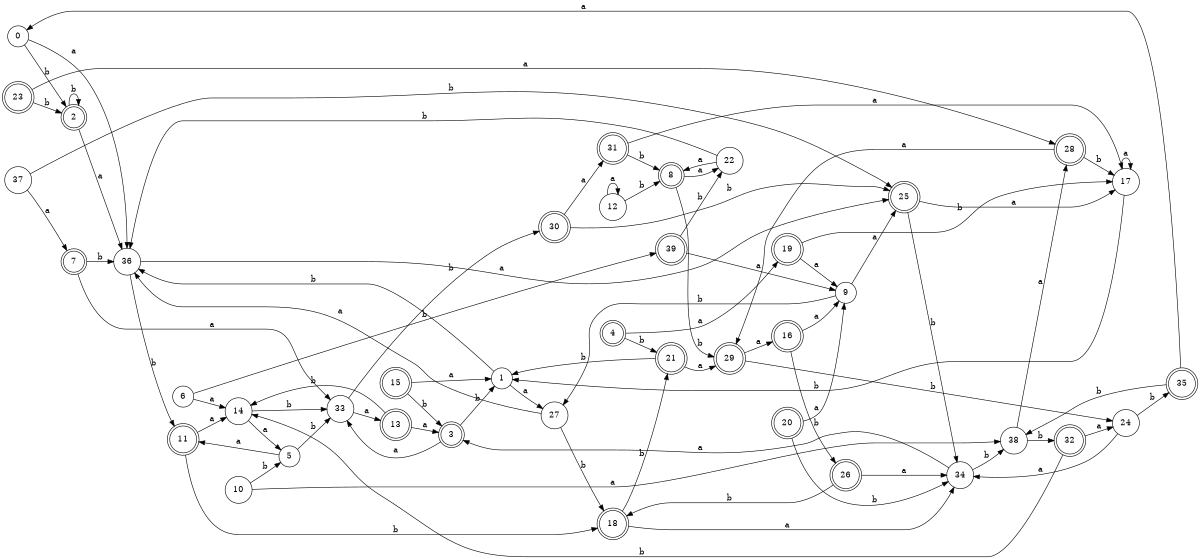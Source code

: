 digraph n32_1 {
__start0 [label="" shape="none"];

rankdir=LR;
size="8,5";

s0 [style="filled", color="black", fillcolor="white" shape="circle", label="0"];
s1 [style="filled", color="black", fillcolor="white" shape="circle", label="1"];
s2 [style="rounded,filled", color="black", fillcolor="white" shape="doublecircle", label="2"];
s3 [style="rounded,filled", color="black", fillcolor="white" shape="doublecircle", label="3"];
s4 [style="rounded,filled", color="black", fillcolor="white" shape="doublecircle", label="4"];
s5 [style="filled", color="black", fillcolor="white" shape="circle", label="5"];
s6 [style="filled", color="black", fillcolor="white" shape="circle", label="6"];
s7 [style="rounded,filled", color="black", fillcolor="white" shape="doublecircle", label="7"];
s8 [style="rounded,filled", color="black", fillcolor="white" shape="doublecircle", label="8"];
s9 [style="filled", color="black", fillcolor="white" shape="circle", label="9"];
s10 [style="filled", color="black", fillcolor="white" shape="circle", label="10"];
s11 [style="rounded,filled", color="black", fillcolor="white" shape="doublecircle", label="11"];
s12 [style="filled", color="black", fillcolor="white" shape="circle", label="12"];
s13 [style="rounded,filled", color="black", fillcolor="white" shape="doublecircle", label="13"];
s14 [style="filled", color="black", fillcolor="white" shape="circle", label="14"];
s15 [style="rounded,filled", color="black", fillcolor="white" shape="doublecircle", label="15"];
s16 [style="rounded,filled", color="black", fillcolor="white" shape="doublecircle", label="16"];
s17 [style="filled", color="black", fillcolor="white" shape="circle", label="17"];
s18 [style="rounded,filled", color="black", fillcolor="white" shape="doublecircle", label="18"];
s19 [style="rounded,filled", color="black", fillcolor="white" shape="doublecircle", label="19"];
s20 [style="rounded,filled", color="black", fillcolor="white" shape="doublecircle", label="20"];
s21 [style="rounded,filled", color="black", fillcolor="white" shape="doublecircle", label="21"];
s22 [style="filled", color="black", fillcolor="white" shape="circle", label="22"];
s23 [style="rounded,filled", color="black", fillcolor="white" shape="doublecircle", label="23"];
s24 [style="filled", color="black", fillcolor="white" shape="circle", label="24"];
s25 [style="rounded,filled", color="black", fillcolor="white" shape="doublecircle", label="25"];
s26 [style="rounded,filled", color="black", fillcolor="white" shape="doublecircle", label="26"];
s27 [style="filled", color="black", fillcolor="white" shape="circle", label="27"];
s28 [style="rounded,filled", color="black", fillcolor="white" shape="doublecircle", label="28"];
s29 [style="rounded,filled", color="black", fillcolor="white" shape="doublecircle", label="29"];
s30 [style="rounded,filled", color="black", fillcolor="white" shape="doublecircle", label="30"];
s31 [style="rounded,filled", color="black", fillcolor="white" shape="doublecircle", label="31"];
s32 [style="rounded,filled", color="black", fillcolor="white" shape="doublecircle", label="32"];
s33 [style="filled", color="black", fillcolor="white" shape="circle", label="33"];
s34 [style="filled", color="black", fillcolor="white" shape="circle", label="34"];
s35 [style="rounded,filled", color="black", fillcolor="white" shape="doublecircle", label="35"];
s36 [style="filled", color="black", fillcolor="white" shape="circle", label="36"];
s37 [style="filled", color="black", fillcolor="white" shape="circle", label="37"];
s38 [style="filled", color="black", fillcolor="white" shape="circle", label="38"];
s39 [style="rounded,filled", color="black", fillcolor="white" shape="doublecircle", label="39"];
s0 -> s36 [label="a"];
s0 -> s2 [label="b"];
s1 -> s27 [label="a"];
s1 -> s36 [label="b"];
s2 -> s36 [label="a"];
s2 -> s2 [label="b"];
s3 -> s33 [label="a"];
s3 -> s1 [label="b"];
s4 -> s19 [label="a"];
s4 -> s21 [label="b"];
s5 -> s11 [label="a"];
s5 -> s33 [label="b"];
s6 -> s14 [label="a"];
s6 -> s39 [label="b"];
s7 -> s33 [label="a"];
s7 -> s36 [label="b"];
s8 -> s22 [label="a"];
s8 -> s29 [label="b"];
s9 -> s25 [label="a"];
s9 -> s27 [label="b"];
s10 -> s38 [label="a"];
s10 -> s5 [label="b"];
s11 -> s14 [label="a"];
s11 -> s18 [label="b"];
s12 -> s12 [label="a"];
s12 -> s8 [label="b"];
s13 -> s3 [label="a"];
s13 -> s14 [label="b"];
s14 -> s5 [label="a"];
s14 -> s33 [label="b"];
s15 -> s1 [label="a"];
s15 -> s3 [label="b"];
s16 -> s9 [label="a"];
s16 -> s26 [label="b"];
s17 -> s17 [label="a"];
s17 -> s1 [label="b"];
s18 -> s34 [label="a"];
s18 -> s21 [label="b"];
s19 -> s9 [label="a"];
s19 -> s17 [label="b"];
s20 -> s9 [label="a"];
s20 -> s34 [label="b"];
s21 -> s29 [label="a"];
s21 -> s1 [label="b"];
s22 -> s8 [label="a"];
s22 -> s36 [label="b"];
s23 -> s28 [label="a"];
s23 -> s2 [label="b"];
s24 -> s34 [label="a"];
s24 -> s35 [label="b"];
s25 -> s17 [label="a"];
s25 -> s34 [label="b"];
s26 -> s34 [label="a"];
s26 -> s18 [label="b"];
s27 -> s36 [label="a"];
s27 -> s18 [label="b"];
s28 -> s29 [label="a"];
s28 -> s17 [label="b"];
s29 -> s16 [label="a"];
s29 -> s24 [label="b"];
s30 -> s31 [label="a"];
s30 -> s25 [label="b"];
s31 -> s17 [label="a"];
s31 -> s8 [label="b"];
s32 -> s24 [label="a"];
s32 -> s14 [label="b"];
s33 -> s13 [label="a"];
s33 -> s30 [label="b"];
s34 -> s3 [label="a"];
s34 -> s38 [label="b"];
s35 -> s0 [label="a"];
s35 -> s38 [label="b"];
s36 -> s25 [label="a"];
s36 -> s11 [label="b"];
s37 -> s7 [label="a"];
s37 -> s25 [label="b"];
s38 -> s28 [label="a"];
s38 -> s32 [label="b"];
s39 -> s9 [label="a"];
s39 -> s22 [label="b"];

}